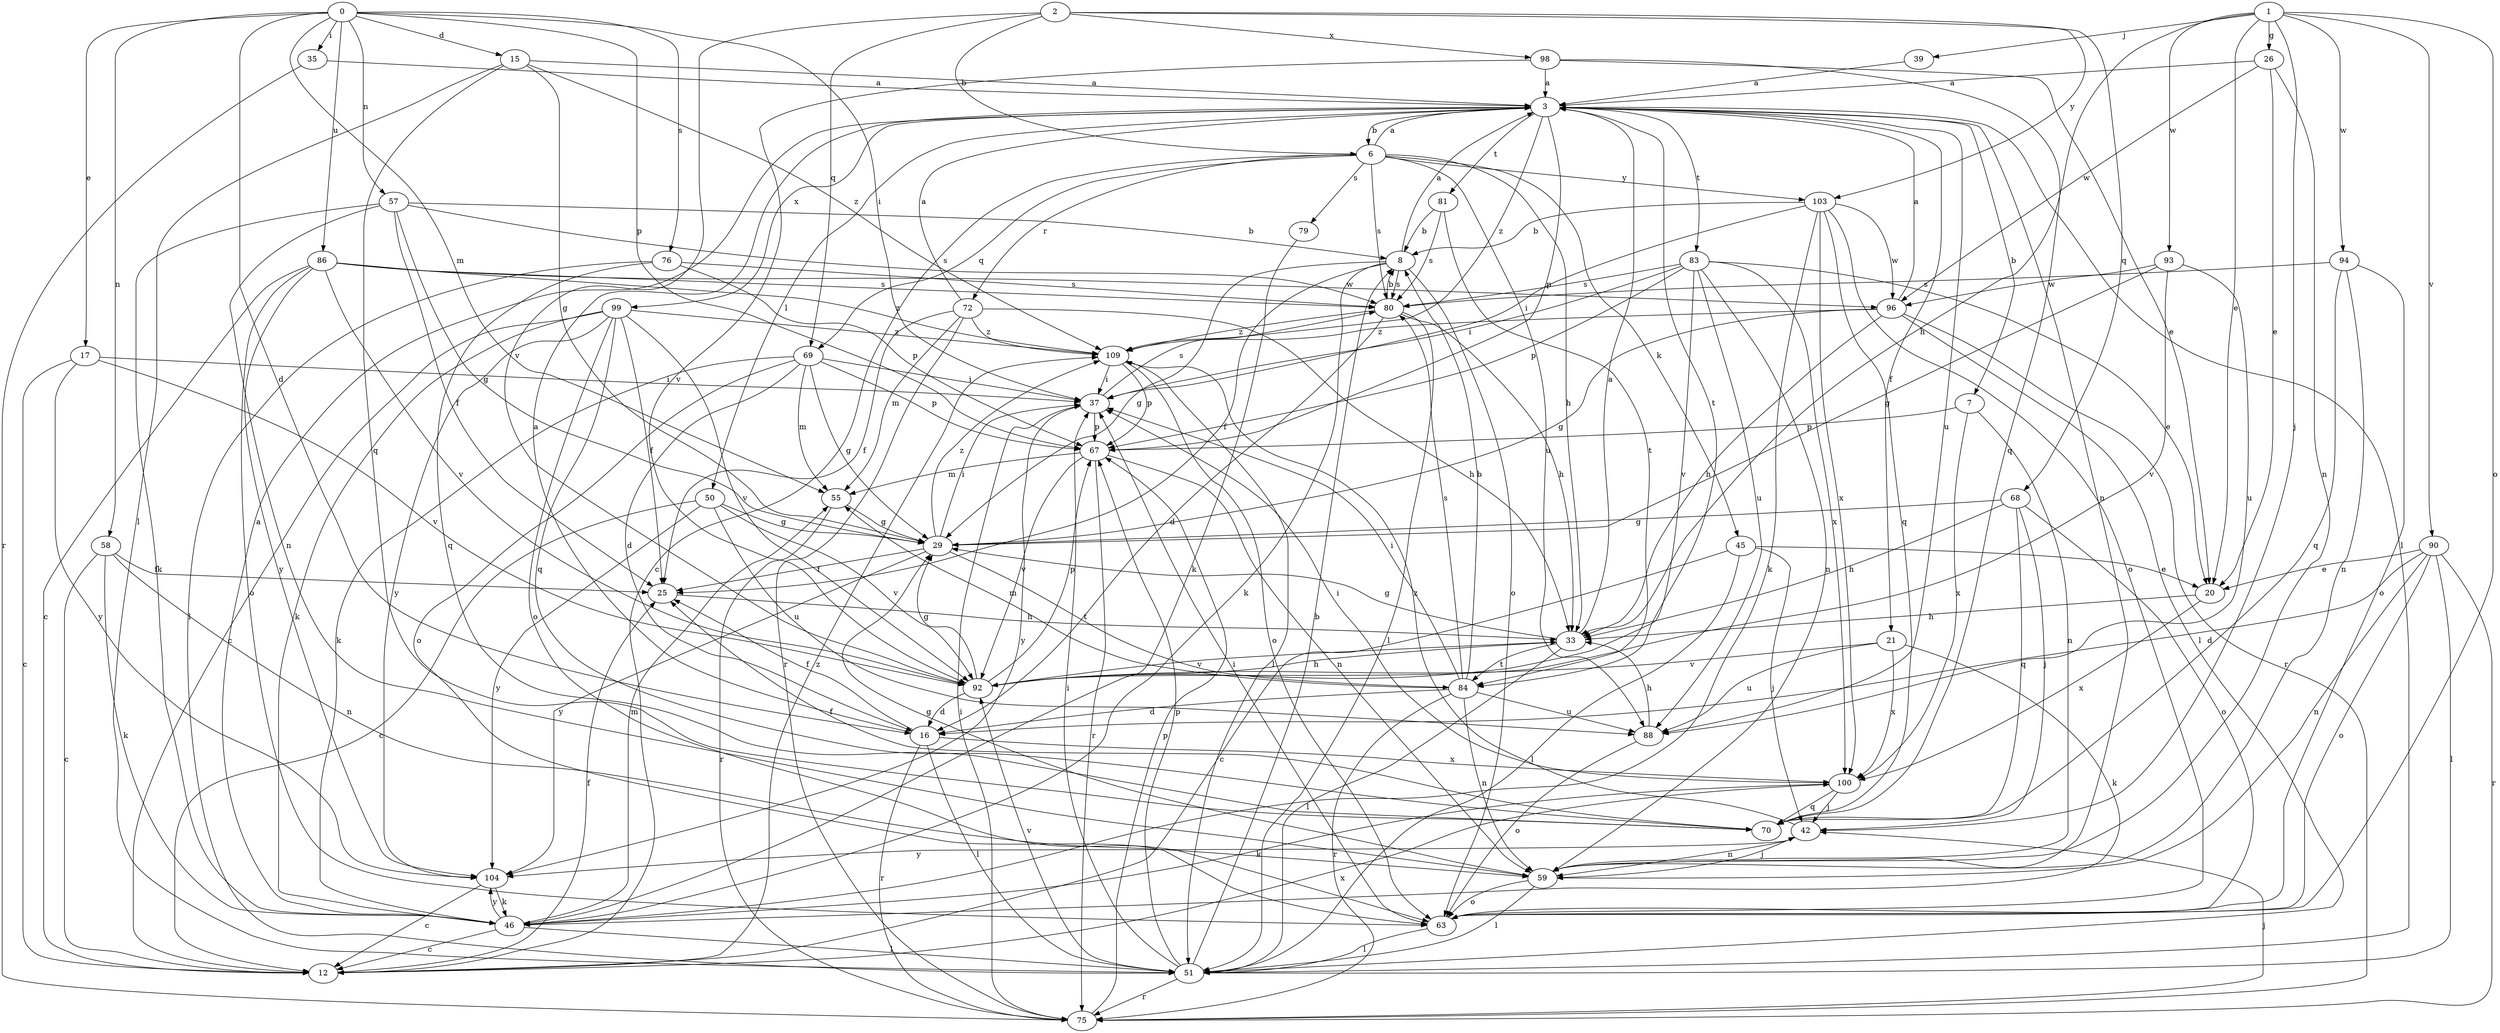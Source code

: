 strict digraph  {
0;
1;
2;
3;
6;
7;
8;
12;
15;
16;
17;
20;
21;
25;
26;
29;
33;
35;
37;
39;
42;
45;
46;
50;
51;
55;
57;
58;
59;
63;
67;
68;
69;
70;
72;
75;
76;
79;
80;
81;
83;
84;
86;
88;
90;
92;
93;
94;
96;
98;
99;
100;
103;
104;
109;
0 -> 15  [label=d];
0 -> 16  [label=d];
0 -> 17  [label=e];
0 -> 35  [label=i];
0 -> 37  [label=i];
0 -> 55  [label=m];
0 -> 57  [label=n];
0 -> 58  [label=n];
0 -> 67  [label=p];
0 -> 76  [label=s];
0 -> 86  [label=u];
1 -> 20  [label=e];
1 -> 26  [label=g];
1 -> 33  [label=h];
1 -> 39  [label=j];
1 -> 42  [label=j];
1 -> 63  [label=o];
1 -> 90  [label=v];
1 -> 93  [label=w];
1 -> 94  [label=w];
2 -> 6  [label=b];
2 -> 68  [label=q];
2 -> 69  [label=q];
2 -> 92  [label=v];
2 -> 98  [label=x];
2 -> 103  [label=y];
3 -> 6  [label=b];
3 -> 7  [label=b];
3 -> 21  [label=f];
3 -> 50  [label=l];
3 -> 51  [label=l];
3 -> 59  [label=n];
3 -> 67  [label=p];
3 -> 81  [label=t];
3 -> 83  [label=t];
3 -> 84  [label=t];
3 -> 88  [label=u];
3 -> 99  [label=x];
3 -> 109  [label=z];
6 -> 3  [label=a];
6 -> 12  [label=c];
6 -> 33  [label=h];
6 -> 45  [label=k];
6 -> 69  [label=q];
6 -> 72  [label=r];
6 -> 79  [label=s];
6 -> 80  [label=s];
6 -> 88  [label=u];
6 -> 103  [label=y];
7 -> 59  [label=n];
7 -> 67  [label=p];
7 -> 100  [label=x];
8 -> 3  [label=a];
8 -> 25  [label=f];
8 -> 29  [label=g];
8 -> 46  [label=k];
8 -> 63  [label=o];
8 -> 80  [label=s];
12 -> 25  [label=f];
12 -> 100  [label=x];
12 -> 109  [label=z];
15 -> 3  [label=a];
15 -> 29  [label=g];
15 -> 51  [label=l];
15 -> 70  [label=q];
15 -> 109  [label=z];
16 -> 3  [label=a];
16 -> 25  [label=f];
16 -> 51  [label=l];
16 -> 75  [label=r];
16 -> 100  [label=x];
17 -> 12  [label=c];
17 -> 37  [label=i];
17 -> 92  [label=v];
17 -> 104  [label=y];
20 -> 33  [label=h];
20 -> 100  [label=x];
21 -> 46  [label=k];
21 -> 88  [label=u];
21 -> 92  [label=v];
21 -> 100  [label=x];
25 -> 33  [label=h];
26 -> 3  [label=a];
26 -> 20  [label=e];
26 -> 59  [label=n];
26 -> 96  [label=w];
29 -> 25  [label=f];
29 -> 37  [label=i];
29 -> 84  [label=t];
29 -> 104  [label=y];
29 -> 109  [label=z];
33 -> 3  [label=a];
33 -> 29  [label=g];
33 -> 51  [label=l];
33 -> 84  [label=t];
33 -> 92  [label=v];
35 -> 3  [label=a];
35 -> 75  [label=r];
37 -> 67  [label=p];
37 -> 80  [label=s];
37 -> 104  [label=y];
39 -> 3  [label=a];
42 -> 59  [label=n];
42 -> 104  [label=y];
42 -> 109  [label=z];
45 -> 12  [label=c];
45 -> 20  [label=e];
45 -> 42  [label=j];
45 -> 51  [label=l];
46 -> 3  [label=a];
46 -> 12  [label=c];
46 -> 51  [label=l];
46 -> 55  [label=m];
46 -> 104  [label=y];
50 -> 12  [label=c];
50 -> 29  [label=g];
50 -> 88  [label=u];
50 -> 92  [label=v];
50 -> 104  [label=y];
51 -> 8  [label=b];
51 -> 37  [label=i];
51 -> 67  [label=p];
51 -> 75  [label=r];
51 -> 92  [label=v];
55 -> 29  [label=g];
55 -> 75  [label=r];
57 -> 8  [label=b];
57 -> 25  [label=f];
57 -> 29  [label=g];
57 -> 46  [label=k];
57 -> 59  [label=n];
57 -> 80  [label=s];
58 -> 12  [label=c];
58 -> 25  [label=f];
58 -> 46  [label=k];
58 -> 59  [label=n];
59 -> 29  [label=g];
59 -> 42  [label=j];
59 -> 51  [label=l];
59 -> 63  [label=o];
63 -> 37  [label=i];
63 -> 51  [label=l];
67 -> 55  [label=m];
67 -> 59  [label=n];
67 -> 75  [label=r];
67 -> 92  [label=v];
68 -> 29  [label=g];
68 -> 33  [label=h];
68 -> 42  [label=j];
68 -> 63  [label=o];
68 -> 70  [label=q];
69 -> 16  [label=d];
69 -> 29  [label=g];
69 -> 37  [label=i];
69 -> 46  [label=k];
69 -> 55  [label=m];
69 -> 63  [label=o];
69 -> 67  [label=p];
70 -> 25  [label=f];
72 -> 3  [label=a];
72 -> 25  [label=f];
72 -> 33  [label=h];
72 -> 55  [label=m];
72 -> 75  [label=r];
72 -> 109  [label=z];
75 -> 37  [label=i];
75 -> 42  [label=j];
75 -> 67  [label=p];
76 -> 51  [label=l];
76 -> 67  [label=p];
76 -> 70  [label=q];
76 -> 80  [label=s];
79 -> 46  [label=k];
80 -> 8  [label=b];
80 -> 16  [label=d];
80 -> 33  [label=h];
80 -> 51  [label=l];
80 -> 109  [label=z];
81 -> 8  [label=b];
81 -> 80  [label=s];
81 -> 84  [label=t];
83 -> 20  [label=e];
83 -> 37  [label=i];
83 -> 59  [label=n];
83 -> 67  [label=p];
83 -> 80  [label=s];
83 -> 88  [label=u];
83 -> 92  [label=v];
83 -> 100  [label=x];
84 -> 8  [label=b];
84 -> 16  [label=d];
84 -> 37  [label=i];
84 -> 55  [label=m];
84 -> 59  [label=n];
84 -> 75  [label=r];
84 -> 80  [label=s];
84 -> 88  [label=u];
86 -> 12  [label=c];
86 -> 63  [label=o];
86 -> 80  [label=s];
86 -> 92  [label=v];
86 -> 96  [label=w];
86 -> 104  [label=y];
86 -> 109  [label=z];
88 -> 33  [label=h];
88 -> 63  [label=o];
90 -> 16  [label=d];
90 -> 20  [label=e];
90 -> 51  [label=l];
90 -> 59  [label=n];
90 -> 63  [label=o];
90 -> 75  [label=r];
92 -> 16  [label=d];
92 -> 29  [label=g];
92 -> 33  [label=h];
92 -> 67  [label=p];
93 -> 29  [label=g];
93 -> 88  [label=u];
93 -> 92  [label=v];
93 -> 96  [label=w];
94 -> 59  [label=n];
94 -> 63  [label=o];
94 -> 70  [label=q];
94 -> 80  [label=s];
96 -> 3  [label=a];
96 -> 29  [label=g];
96 -> 33  [label=h];
96 -> 51  [label=l];
96 -> 75  [label=r];
96 -> 109  [label=z];
98 -> 3  [label=a];
98 -> 20  [label=e];
98 -> 70  [label=q];
98 -> 92  [label=v];
99 -> 12  [label=c];
99 -> 25  [label=f];
99 -> 46  [label=k];
99 -> 63  [label=o];
99 -> 70  [label=q];
99 -> 92  [label=v];
99 -> 104  [label=y];
99 -> 109  [label=z];
100 -> 37  [label=i];
100 -> 42  [label=j];
100 -> 46  [label=k];
100 -> 70  [label=q];
103 -> 8  [label=b];
103 -> 37  [label=i];
103 -> 46  [label=k];
103 -> 63  [label=o];
103 -> 70  [label=q];
103 -> 96  [label=w];
103 -> 100  [label=x];
104 -> 12  [label=c];
104 -> 46  [label=k];
109 -> 37  [label=i];
109 -> 51  [label=l];
109 -> 63  [label=o];
109 -> 67  [label=p];
}
